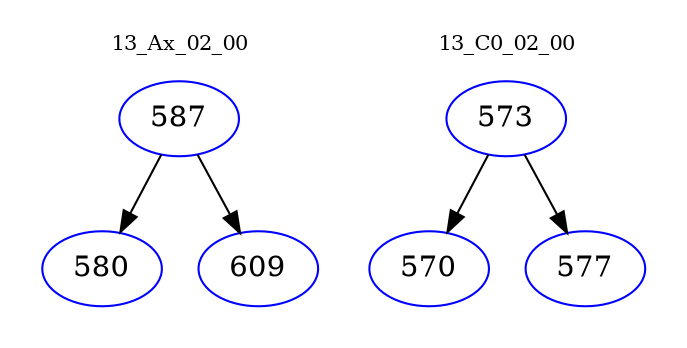 digraph{
subgraph cluster_0 {
color = white
label = "13_Ax_02_00";
fontsize=10;
T0_587 [label="587", color="blue"]
T0_587 -> T0_580 [color="black"]
T0_580 [label="580", color="blue"]
T0_587 -> T0_609 [color="black"]
T0_609 [label="609", color="blue"]
}
subgraph cluster_1 {
color = white
label = "13_C0_02_00";
fontsize=10;
T1_573 [label="573", color="blue"]
T1_573 -> T1_570 [color="black"]
T1_570 [label="570", color="blue"]
T1_573 -> T1_577 [color="black"]
T1_577 [label="577", color="blue"]
}
}
